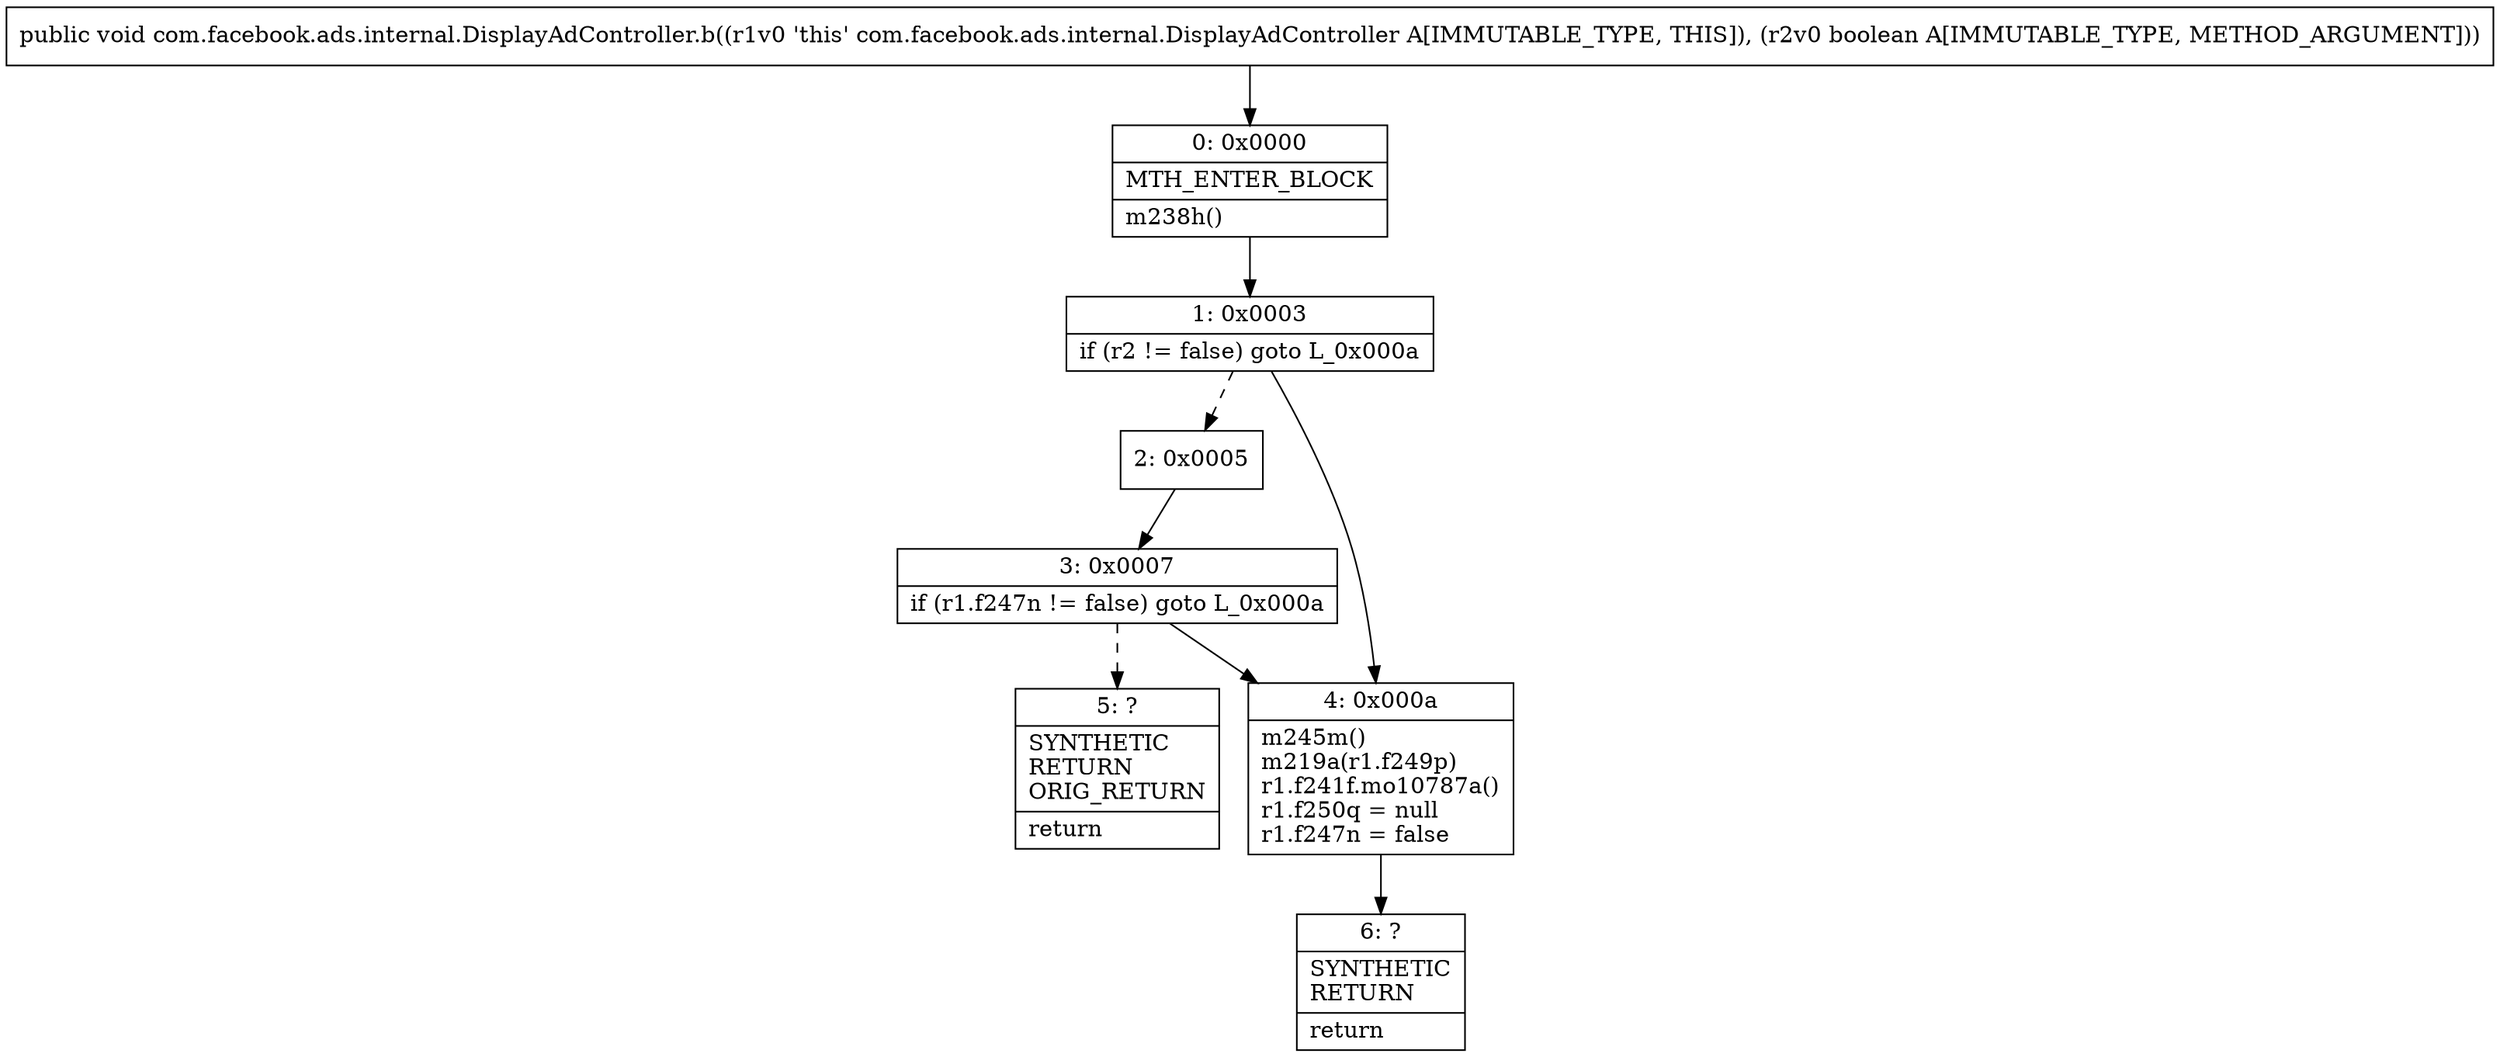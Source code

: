 digraph "CFG forcom.facebook.ads.internal.DisplayAdController.b(Z)V" {
Node_0 [shape=record,label="{0\:\ 0x0000|MTH_ENTER_BLOCK\l|m238h()\l}"];
Node_1 [shape=record,label="{1\:\ 0x0003|if (r2 != false) goto L_0x000a\l}"];
Node_2 [shape=record,label="{2\:\ 0x0005}"];
Node_3 [shape=record,label="{3\:\ 0x0007|if (r1.f247n != false) goto L_0x000a\l}"];
Node_4 [shape=record,label="{4\:\ 0x000a|m245m()\lm219a(r1.f249p)\lr1.f241f.mo10787a()\lr1.f250q = null\lr1.f247n = false\l}"];
Node_5 [shape=record,label="{5\:\ ?|SYNTHETIC\lRETURN\lORIG_RETURN\l|return\l}"];
Node_6 [shape=record,label="{6\:\ ?|SYNTHETIC\lRETURN\l|return\l}"];
MethodNode[shape=record,label="{public void com.facebook.ads.internal.DisplayAdController.b((r1v0 'this' com.facebook.ads.internal.DisplayAdController A[IMMUTABLE_TYPE, THIS]), (r2v0 boolean A[IMMUTABLE_TYPE, METHOD_ARGUMENT])) }"];
MethodNode -> Node_0;
Node_0 -> Node_1;
Node_1 -> Node_2[style=dashed];
Node_1 -> Node_4;
Node_2 -> Node_3;
Node_3 -> Node_4;
Node_3 -> Node_5[style=dashed];
Node_4 -> Node_6;
}

